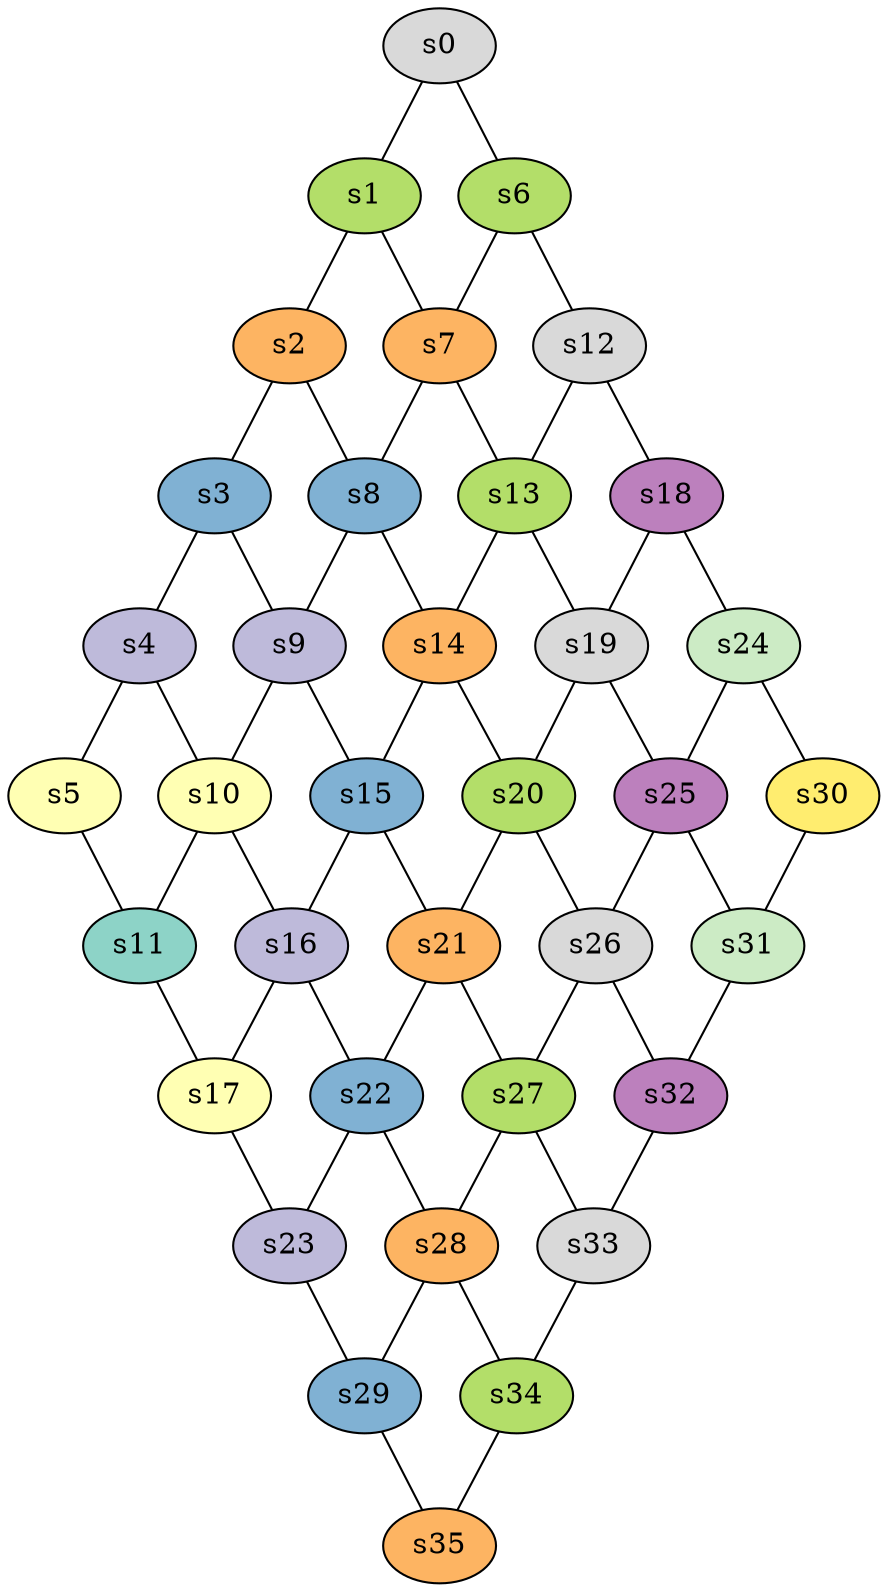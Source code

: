 graph "grille6x6" {

  "s0" -- "s1";
  "s0" -- "s6";
  "s0"  [style = filled, peripheries = 1, fillcolor = "#d9d9d9", fontcolor = black, color = black];
  "s1" -- "s2";
  "s1" -- "s7";
  "s1"  [style = filled, peripheries = 1, fillcolor = "#b3de69", fontcolor = black, color = black];
  "s2" -- "s3";
  "s2" -- "s8";
  "s2"  [style = filled, peripheries = 1, fillcolor = "#fdb462", fontcolor = black, color = black];
  "s3" -- "s4";
  "s3" -- "s9";
  "s3"  [style = filled, peripheries = 1, fillcolor = "#80b1d3", fontcolor = black, color = black];
  "s4" -- "s5";
  "s4" -- "s10";
  "s4"  [style = filled, peripheries = 1, fillcolor = "#bebada", fontcolor = black, color = black];
  "s5" -- "s11";
  "s5"  [style = filled, peripheries = 1, fillcolor = "#ffffb3", fontcolor = black, color = black];
  "s6" -- "s7";
  "s6" -- "s12";
  "s6"  [style = filled, peripheries = 1, fillcolor = "#b3de69", fontcolor = black, color = black];
  "s7" -- "s8";
  "s7" -- "s13";
  "s7"  [style = filled, peripheries = 1, fillcolor = "#fdb462", fontcolor = black, color = black];
  "s8" -- "s9";
  "s8" -- "s14";
  "s8"  [style = filled, peripheries = 1, fillcolor = "#80b1d3", fontcolor = black, color = black];
  "s9" -- "s10";
  "s9" -- "s15";
  "s9"  [style = filled, peripheries = 1, fillcolor = "#bebada", fontcolor = black, color = black];
  "s10" -- "s11";
  "s10" -- "s16";
  "s10"  [style = filled, peripheries = 1, fillcolor = "#ffffb3", fontcolor = black, color = black];
  "s11" -- "s17";
  "s11"  [style = filled, peripheries = 1, fillcolor = "#8dd3c7", fontcolor = black, color = black];
  "s12" -- "s13";
  "s12" -- "s18";
  "s12"  [style = filled, peripheries = 1, fillcolor = "#d9d9d9", fontcolor = black, color = black];
  "s13" -- "s14";
  "s13" -- "s19";
  "s13"  [style = filled, peripheries = 1, fillcolor = "#b3de69", fontcolor = black, color = black];
  "s14" -- "s15";
  "s14" -- "s20";
  "s14"  [style = filled, peripheries = 1, fillcolor = "#fdb462", fontcolor = black, color = black];
  "s15" -- "s16";
  "s15" -- "s21";
  "s15"  [style = filled, peripheries = 1, fillcolor = "#80b1d3", fontcolor = black, color = black];
  "s16" -- "s17";
  "s16" -- "s22";
  "s16"  [style = filled, peripheries = 1, fillcolor = "#bebada", fontcolor = black, color = black];
  "s17" -- "s23";
  "s17"  [style = filled, peripheries = 1, fillcolor = "#ffffb3", fontcolor = black, color = black];
  "s18" -- "s19";
  "s18" -- "s24";
  "s18"  [style = filled, peripheries = 1, fillcolor = "#bc80bd", fontcolor = black, color = black];
  "s19" -- "s20";
  "s19" -- "s25";
  "s19"  [style = filled, peripheries = 1, fillcolor = "#d9d9d9", fontcolor = black, color = black];
  "s20" -- "s21";
  "s20" -- "s26";
  "s20"  [style = filled, peripheries = 1, fillcolor = "#b3de69", fontcolor = black, color = black];
  "s21" -- "s22";
  "s21" -- "s27";
  "s21"  [style = filled, peripheries = 1, fillcolor = "#fdb462", fontcolor = black, color = black];
  "s22" -- "s23";
  "s22" -- "s28";
  "s22"  [style = filled, peripheries = 1, fillcolor = "#80b1d3", fontcolor = black, color = black];
  "s23" -- "s29";
  "s23"  [style = filled, peripheries = 1, fillcolor = "#bebada", fontcolor = black, color = black];
  "s24" -- "s25";
  "s24" -- "s30";
  "s24"  [style = filled, peripheries = 1, fillcolor = "#ccebc5", fontcolor = black, color = black];
  "s25" -- "s26";
  "s25" -- "s31";
  "s25"  [style = filled, peripheries = 1, fillcolor = "#bc80bd", fontcolor = black, color = black];
  "s26" -- "s27";
  "s26" -- "s32";
  "s26"  [style = filled, peripheries = 1, fillcolor = "#d9d9d9", fontcolor = black, color = black];
  "s27" -- "s28";
  "s27" -- "s33";
  "s27"  [style = filled, peripheries = 1, fillcolor = "#b3de69", fontcolor = black, color = black];
  "s28" -- "s29";
  "s28" -- "s34";
  "s28"  [style = filled, peripheries = 1, fillcolor = "#fdb462", fontcolor = black, color = black];
  "s29" -- "s35";
  "s29"  [style = filled, peripheries = 1, fillcolor = "#80b1d3", fontcolor = black, color = black];
  "s30" -- "s31";
  "s30"  [style = filled, peripheries = 1, fillcolor = "#ffed6f", fontcolor = black, color = black];
  "s31" -- "s32";
  "s31"  [style = filled, peripheries = 1, fillcolor = "#ccebc5", fontcolor = black, color = black];
  "s32" -- "s33";
  "s32"  [style = filled, peripheries = 1, fillcolor = "#bc80bd", fontcolor = black, color = black];
  "s33" -- "s34";
  "s33"  [style = filled, peripheries = 1, fillcolor = "#d9d9d9", fontcolor = black, color = black];
  "s34" -- "s35";
  "s34"  [style = filled, peripheries = 1, fillcolor = "#b3de69", fontcolor = black, color = black];
  "s35"  [style = filled, peripheries = 1, fillcolor = "#fdb462", fontcolor = black, color = black];
}
